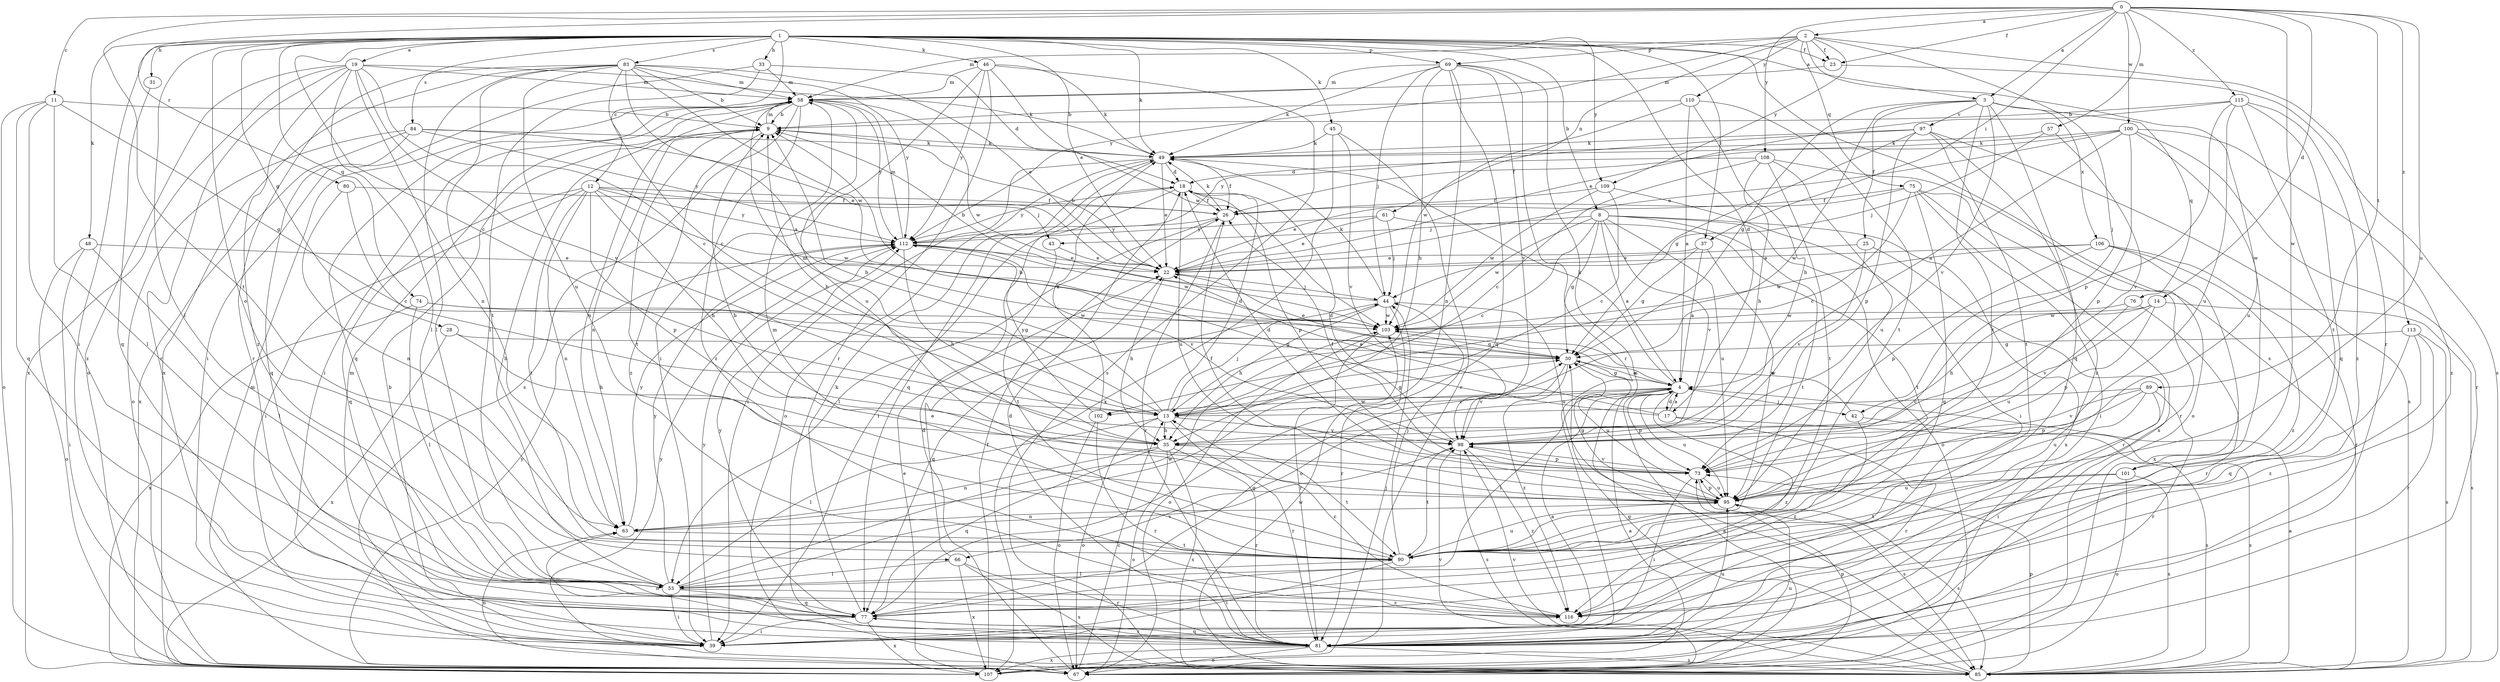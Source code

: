 strict digraph  {
0;
1;
2;
3;
4;
8;
9;
11;
12;
13;
14;
17;
18;
19;
22;
23;
25;
26;
28;
30;
31;
33;
35;
37;
39;
42;
43;
44;
45;
46;
48;
49;
53;
57;
58;
61;
63;
66;
67;
69;
73;
74;
75;
76;
77;
80;
81;
83;
84;
85;
89;
90;
95;
97;
98;
100;
101;
102;
103;
106;
107;
108;
109;
110;
112;
113;
115;
116;
0 -> 2  [label=a];
0 -> 3  [label=a];
0 -> 11  [label=c];
0 -> 14  [label=d];
0 -> 23  [label=f];
0 -> 37  [label=i];
0 -> 57  [label=m];
0 -> 80  [label=r];
0 -> 89  [label=t];
0 -> 90  [label=t];
0 -> 95  [label=u];
0 -> 100  [label=w];
0 -> 101  [label=w];
0 -> 108  [label=y];
0 -> 113  [label=z];
0 -> 115  [label=z];
1 -> 3  [label=a];
1 -> 8  [label=b];
1 -> 12  [label=c];
1 -> 13  [label=c];
1 -> 17  [label=d];
1 -> 19  [label=e];
1 -> 22  [label=e];
1 -> 23  [label=f];
1 -> 28  [label=g];
1 -> 31  [label=h];
1 -> 33  [label=h];
1 -> 37  [label=i];
1 -> 39  [label=i];
1 -> 45  [label=k];
1 -> 46  [label=k];
1 -> 48  [label=k];
1 -> 49  [label=k];
1 -> 53  [label=l];
1 -> 66  [label=o];
1 -> 69  [label=p];
1 -> 74  [label=q];
1 -> 83  [label=s];
1 -> 84  [label=s];
1 -> 85  [label=s];
1 -> 109  [label=y];
2 -> 23  [label=f];
2 -> 42  [label=j];
2 -> 58  [label=m];
2 -> 61  [label=n];
2 -> 69  [label=p];
2 -> 75  [label=q];
2 -> 81  [label=r];
2 -> 101  [label=w];
2 -> 109  [label=y];
2 -> 110  [label=y];
2 -> 112  [label=y];
3 -> 25  [label=f];
3 -> 30  [label=g];
3 -> 76  [label=q];
3 -> 77  [label=q];
3 -> 90  [label=t];
3 -> 97  [label=v];
3 -> 98  [label=v];
3 -> 102  [label=w];
3 -> 106  [label=x];
4 -> 13  [label=c];
4 -> 17  [label=d];
4 -> 30  [label=g];
4 -> 42  [label=j];
4 -> 49  [label=k];
4 -> 53  [label=l];
4 -> 66  [label=o];
4 -> 73  [label=p];
4 -> 95  [label=u];
4 -> 102  [label=w];
4 -> 116  [label=z];
8 -> 4  [label=a];
8 -> 13  [label=c];
8 -> 30  [label=g];
8 -> 43  [label=j];
8 -> 67  [label=o];
8 -> 90  [label=t];
8 -> 95  [label=u];
8 -> 98  [label=v];
8 -> 103  [label=w];
8 -> 107  [label=x];
9 -> 49  [label=k];
9 -> 58  [label=m];
9 -> 63  [label=n];
9 -> 90  [label=t];
9 -> 116  [label=z];
11 -> 9  [label=b];
11 -> 30  [label=g];
11 -> 53  [label=l];
11 -> 67  [label=o];
11 -> 77  [label=q];
11 -> 116  [label=z];
12 -> 26  [label=f];
12 -> 35  [label=h];
12 -> 39  [label=i];
12 -> 43  [label=j];
12 -> 63  [label=n];
12 -> 73  [label=p];
12 -> 77  [label=q];
12 -> 90  [label=t];
12 -> 103  [label=w];
12 -> 112  [label=y];
13 -> 9  [label=b];
13 -> 18  [label=d];
13 -> 30  [label=g];
13 -> 35  [label=h];
13 -> 44  [label=j];
13 -> 53  [label=l];
13 -> 58  [label=m];
13 -> 67  [label=o];
13 -> 81  [label=r];
13 -> 98  [label=v];
14 -> 35  [label=h];
14 -> 73  [label=p];
14 -> 85  [label=s];
14 -> 98  [label=v];
14 -> 103  [label=w];
17 -> 4  [label=a];
17 -> 9  [label=b];
17 -> 22  [label=e];
17 -> 81  [label=r];
17 -> 85  [label=s];
18 -> 26  [label=f];
18 -> 39  [label=i];
18 -> 73  [label=p];
18 -> 95  [label=u];
18 -> 112  [label=y];
19 -> 13  [label=c];
19 -> 49  [label=k];
19 -> 53  [label=l];
19 -> 58  [label=m];
19 -> 63  [label=n];
19 -> 67  [label=o];
19 -> 81  [label=r];
19 -> 98  [label=v];
19 -> 107  [label=x];
19 -> 116  [label=z];
22 -> 9  [label=b];
22 -> 35  [label=h];
22 -> 44  [label=j];
23 -> 58  [label=m];
23 -> 85  [label=s];
25 -> 22  [label=e];
25 -> 81  [label=r];
25 -> 98  [label=v];
26 -> 49  [label=k];
26 -> 53  [label=l];
26 -> 81  [label=r];
26 -> 112  [label=y];
28 -> 30  [label=g];
28 -> 35  [label=h];
28 -> 107  [label=x];
30 -> 4  [label=a];
30 -> 22  [label=e];
30 -> 95  [label=u];
30 -> 98  [label=v];
30 -> 116  [label=z];
31 -> 77  [label=q];
33 -> 18  [label=d];
33 -> 39  [label=i];
33 -> 53  [label=l];
33 -> 58  [label=m];
35 -> 9  [label=b];
35 -> 63  [label=n];
35 -> 67  [label=o];
35 -> 77  [label=q];
35 -> 81  [label=r];
35 -> 85  [label=s];
35 -> 90  [label=t];
37 -> 4  [label=a];
37 -> 22  [label=e];
37 -> 30  [label=g];
37 -> 95  [label=u];
39 -> 4  [label=a];
39 -> 9  [label=b];
39 -> 58  [label=m];
39 -> 112  [label=y];
42 -> 85  [label=s];
42 -> 103  [label=w];
42 -> 116  [label=z];
43 -> 22  [label=e];
43 -> 90  [label=t];
44 -> 9  [label=b];
44 -> 35  [label=h];
44 -> 49  [label=k];
44 -> 77  [label=q];
44 -> 81  [label=r];
44 -> 95  [label=u];
44 -> 103  [label=w];
45 -> 49  [label=k];
45 -> 81  [label=r];
45 -> 98  [label=v];
45 -> 107  [label=x];
46 -> 39  [label=i];
46 -> 49  [label=k];
46 -> 58  [label=m];
46 -> 81  [label=r];
46 -> 85  [label=s];
46 -> 103  [label=w];
46 -> 112  [label=y];
48 -> 22  [label=e];
48 -> 39  [label=i];
48 -> 53  [label=l];
48 -> 67  [label=o];
49 -> 18  [label=d];
49 -> 22  [label=e];
49 -> 26  [label=f];
49 -> 39  [label=i];
49 -> 67  [label=o];
49 -> 77  [label=q];
53 -> 9  [label=b];
53 -> 39  [label=i];
53 -> 77  [label=q];
53 -> 98  [label=v];
53 -> 103  [label=w];
53 -> 112  [label=y];
53 -> 116  [label=z];
57 -> 44  [label=j];
57 -> 49  [label=k];
57 -> 98  [label=v];
58 -> 9  [label=b];
58 -> 39  [label=i];
58 -> 63  [label=n];
58 -> 77  [label=q];
58 -> 85  [label=s];
58 -> 95  [label=u];
58 -> 103  [label=w];
58 -> 112  [label=y];
58 -> 116  [label=z];
61 -> 22  [label=e];
61 -> 44  [label=j];
61 -> 90  [label=t];
61 -> 112  [label=y];
63 -> 90  [label=t];
63 -> 112  [label=y];
66 -> 22  [label=e];
66 -> 53  [label=l];
66 -> 81  [label=r];
66 -> 85  [label=s];
66 -> 107  [label=x];
67 -> 4  [label=a];
67 -> 13  [label=c];
67 -> 18  [label=d];
67 -> 58  [label=m];
67 -> 63  [label=n];
67 -> 73  [label=p];
67 -> 98  [label=v];
67 -> 112  [label=y];
69 -> 35  [label=h];
69 -> 44  [label=j];
69 -> 49  [label=k];
69 -> 58  [label=m];
69 -> 63  [label=n];
69 -> 77  [label=q];
69 -> 81  [label=r];
69 -> 85  [label=s];
69 -> 98  [label=v];
73 -> 18  [label=d];
73 -> 26  [label=f];
73 -> 39  [label=i];
73 -> 85  [label=s];
73 -> 95  [label=u];
73 -> 98  [label=v];
74 -> 30  [label=g];
74 -> 53  [label=l];
74 -> 103  [label=w];
74 -> 107  [label=x];
75 -> 13  [label=c];
75 -> 22  [label=e];
75 -> 26  [label=f];
75 -> 39  [label=i];
75 -> 77  [label=q];
75 -> 81  [label=r];
75 -> 107  [label=x];
76 -> 81  [label=r];
76 -> 95  [label=u];
76 -> 103  [label=w];
77 -> 30  [label=g];
77 -> 39  [label=i];
77 -> 49  [label=k];
77 -> 81  [label=r];
77 -> 107  [label=x];
77 -> 112  [label=y];
80 -> 13  [label=c];
80 -> 26  [label=f];
80 -> 63  [label=n];
81 -> 18  [label=d];
81 -> 63  [label=n];
81 -> 67  [label=o];
81 -> 77  [label=q];
81 -> 85  [label=s];
81 -> 95  [label=u];
81 -> 107  [label=x];
83 -> 4  [label=a];
83 -> 9  [label=b];
83 -> 13  [label=c];
83 -> 22  [label=e];
83 -> 53  [label=l];
83 -> 58  [label=m];
83 -> 81  [label=r];
83 -> 90  [label=t];
83 -> 95  [label=u];
83 -> 103  [label=w];
83 -> 107  [label=x];
83 -> 112  [label=y];
84 -> 22  [label=e];
84 -> 49  [label=k];
84 -> 67  [label=o];
84 -> 77  [label=q];
84 -> 107  [label=x];
84 -> 112  [label=y];
85 -> 4  [label=a];
85 -> 30  [label=g];
85 -> 73  [label=p];
85 -> 98  [label=v];
85 -> 103  [label=w];
85 -> 112  [label=y];
89 -> 13  [label=c];
89 -> 39  [label=i];
89 -> 73  [label=p];
89 -> 81  [label=r];
89 -> 95  [label=u];
89 -> 98  [label=v];
90 -> 39  [label=i];
90 -> 44  [label=j];
90 -> 53  [label=l];
90 -> 58  [label=m];
90 -> 95  [label=u];
95 -> 9  [label=b];
95 -> 26  [label=f];
95 -> 30  [label=g];
95 -> 63  [label=n];
95 -> 73  [label=p];
95 -> 85  [label=s];
97 -> 30  [label=g];
97 -> 49  [label=k];
97 -> 73  [label=p];
97 -> 85  [label=s];
97 -> 90  [label=t];
97 -> 112  [label=y];
97 -> 116  [label=z];
98 -> 18  [label=d];
98 -> 73  [label=p];
98 -> 85  [label=s];
98 -> 90  [label=t];
98 -> 116  [label=z];
100 -> 4  [label=a];
100 -> 22  [label=e];
100 -> 26  [label=f];
100 -> 49  [label=k];
100 -> 73  [label=p];
100 -> 81  [label=r];
100 -> 95  [label=u];
100 -> 116  [label=z];
101 -> 67  [label=o];
101 -> 85  [label=s];
101 -> 90  [label=t];
101 -> 95  [label=u];
102 -> 49  [label=k];
102 -> 67  [label=o];
102 -> 81  [label=r];
102 -> 112  [label=y];
103 -> 30  [label=g];
103 -> 67  [label=o];
103 -> 81  [label=r];
106 -> 22  [label=e];
106 -> 73  [label=p];
106 -> 81  [label=r];
106 -> 103  [label=w];
106 -> 107  [label=x];
106 -> 116  [label=z];
107 -> 4  [label=a];
107 -> 22  [label=e];
107 -> 26  [label=f];
107 -> 44  [label=j];
107 -> 95  [label=u];
108 -> 13  [label=c];
108 -> 18  [label=d];
108 -> 35  [label=h];
108 -> 67  [label=o];
108 -> 90  [label=t];
108 -> 95  [label=u];
109 -> 13  [label=c];
109 -> 26  [label=f];
109 -> 39  [label=i];
109 -> 103  [label=w];
110 -> 4  [label=a];
110 -> 9  [label=b];
110 -> 35  [label=h];
110 -> 90  [label=t];
110 -> 103  [label=w];
112 -> 22  [label=e];
112 -> 35  [label=h];
112 -> 58  [label=m];
112 -> 98  [label=v];
112 -> 103  [label=w];
113 -> 30  [label=g];
113 -> 77  [label=q];
113 -> 81  [label=r];
113 -> 85  [label=s];
113 -> 116  [label=z];
115 -> 9  [label=b];
115 -> 22  [label=e];
115 -> 73  [label=p];
115 -> 77  [label=q];
115 -> 90  [label=t];
115 -> 95  [label=u];
115 -> 116  [label=z];
116 -> 13  [label=c];
}
